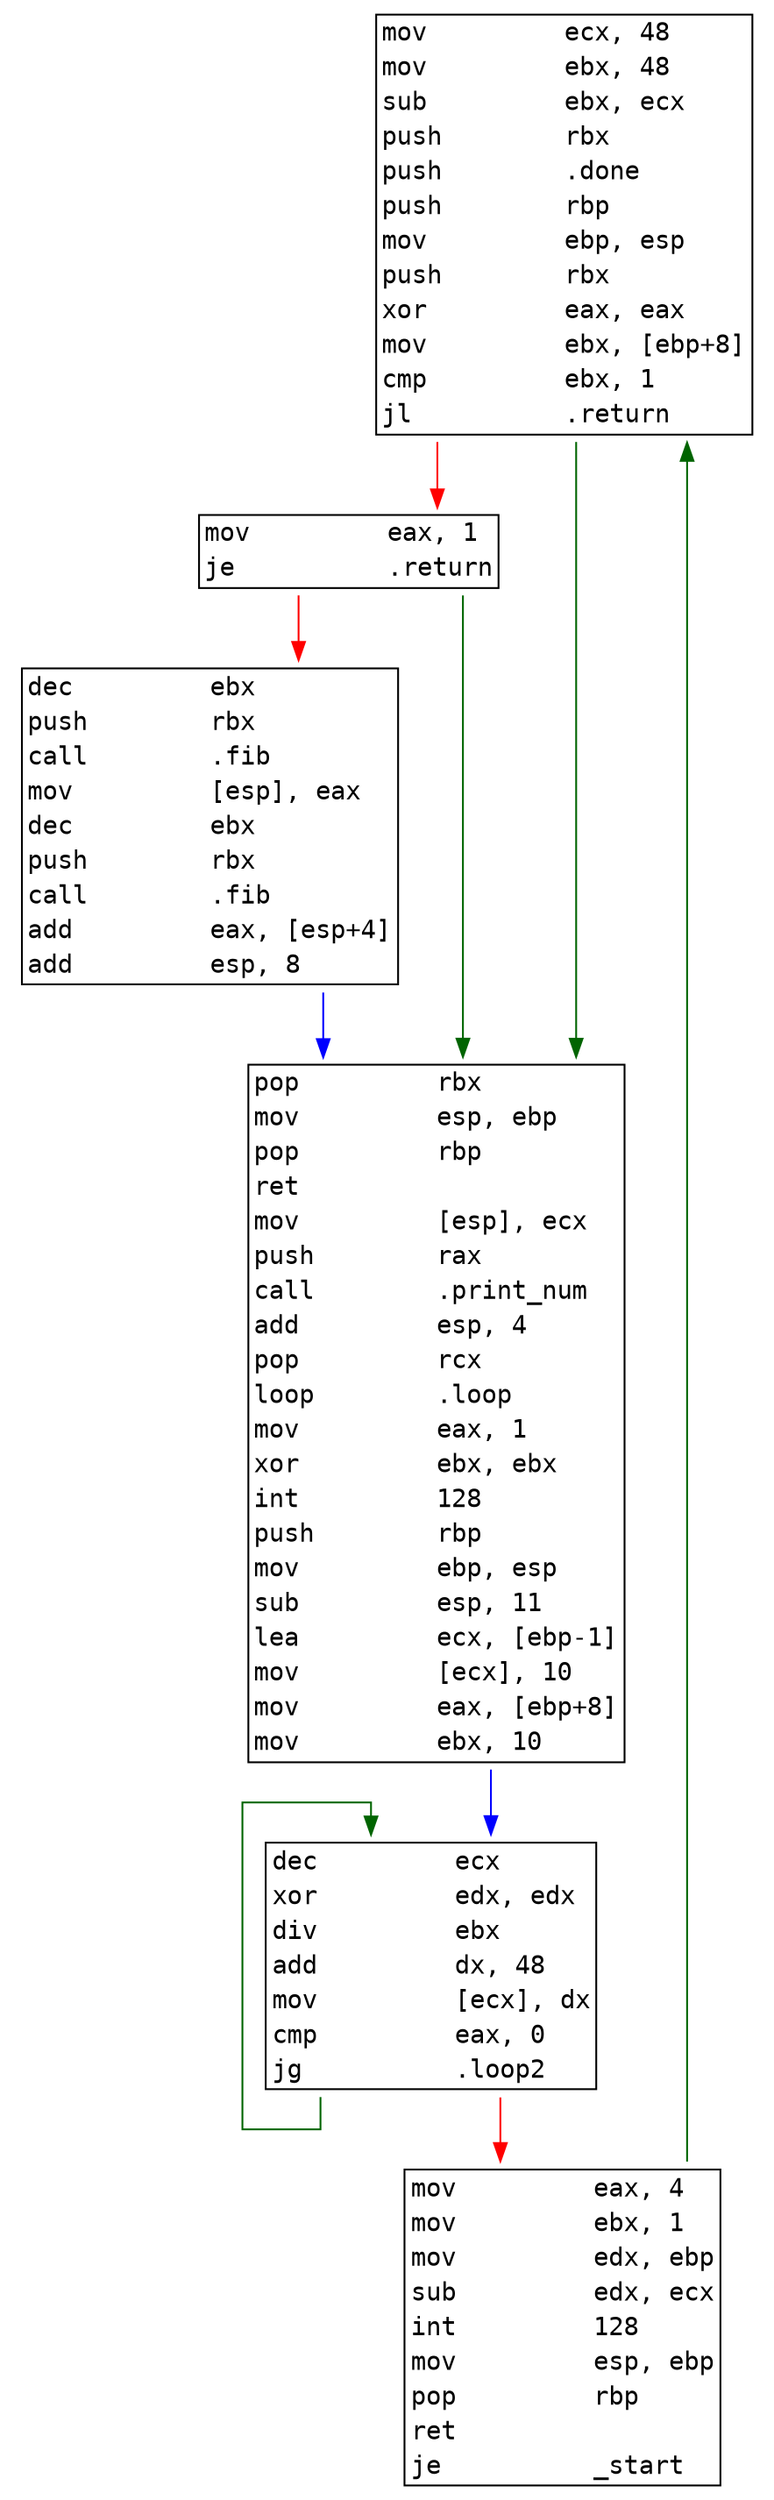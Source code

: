 digraph cfg {
	graph [splines=ortho]
	node [shape=plaintext fontname="monospace"]

	"0"[label=<<table border="1" cellborder="0" cellspacing="0"><tr PORT="p0"><td align="left"  width="100px">mov</td><td align="left">ecx, 48</td></tr><tr PORT="p1"><td align="left"  width="100px">mov</td><td align="left">ebx, 48</td></tr><tr PORT="p2"><td align="left"  width="100px">sub</td><td align="left">ebx, ecx</td></tr><tr PORT="p3"><td align="left"  width="100px">push</td><td align="left">rbx</td></tr><tr PORT="p4"><td align="left"  width="100px">push</td><td align="left">.done</td></tr><tr PORT="p5"><td align="left"  width="100px">push</td><td align="left">rbp</td></tr><tr PORT="p6"><td align="left"  width="100px">mov</td><td align="left">ebp, esp</td></tr><tr PORT="p7"><td align="left"  width="100px">push</td><td align="left">rbx</td></tr><tr PORT="p8"><td align="left"  width="100px">xor</td><td align="left">eax, eax</td></tr><tr PORT="p9"><td align="left"  width="100px">mov</td><td align="left">ebx, [ebp+8]</td></tr><tr PORT="p10"><td align="left"  width="100px">cmp</td><td align="left">ebx, 1</td></tr><tr PORT="p11"><td align="left"  width="100px">jl</td><td align="left">.return</td></tr></table>>]
	"1"[label=<<table border="1" cellborder="0" cellspacing="0"><tr PORT="p0"><td align="left"  width="100px">mov</td><td align="left">eax, 1</td></tr><tr PORT="p1"><td align="left"  width="100px">je</td><td align="left">.return</td></tr></table>>]
	"2"[label=<<table border="1" cellborder="0" cellspacing="0"><tr PORT="p0"><td align="left"  width="100px">dec</td><td align="left">ebx</td></tr><tr PORT="p1"><td align="left"  width="100px">push</td><td align="left">rbx</td></tr><tr PORT="p2"><td align="left"  width="100px">call</td><td align="left">.fib</td></tr><tr PORT="p3"><td align="left"  width="100px">mov</td><td align="left">[esp], eax</td></tr><tr PORT="p4"><td align="left"  width="100px">dec</td><td align="left">ebx</td></tr><tr PORT="p5"><td align="left"  width="100px">push</td><td align="left">rbx</td></tr><tr PORT="p6"><td align="left"  width="100px">call</td><td align="left">.fib</td></tr><tr PORT="p7"><td align="left"  width="100px">add</td><td align="left">eax, [esp+4]</td></tr><tr PORT="p8"><td align="left"  width="100px">add</td><td align="left">esp, 8</td></tr></table>>]
	"3"[label=<<table border="1" cellborder="0" cellspacing="0"><tr PORT="p0"><td align="left"  width="100px">pop</td><td align="left">rbx</td></tr><tr PORT="p1"><td align="left"  width="100px">mov</td><td align="left">esp, ebp</td></tr><tr PORT="p2"><td align="left"  width="100px">pop</td><td align="left">rbp</td></tr><tr PORT="p3"><td align="left"  width="100px">ret</td><td align="left"></td></tr><tr PORT="p4"><td align="left"  width="100px">mov</td><td align="left">[esp], ecx</td></tr><tr PORT="p5"><td align="left"  width="100px">push</td><td align="left">rax</td></tr><tr PORT="p6"><td align="left"  width="100px">call</td><td align="left">.print_num</td></tr><tr PORT="p7"><td align="left"  width="100px">add</td><td align="left">esp, 4</td></tr><tr PORT="p8"><td align="left"  width="100px">pop</td><td align="left">rcx</td></tr><tr PORT="p9"><td align="left"  width="100px">loop</td><td align="left">.loop</td></tr><tr PORT="p10"><td align="left"  width="100px">mov</td><td align="left">eax, 1</td></tr><tr PORT="p11"><td align="left"  width="100px">xor</td><td align="left">ebx, ebx</td></tr><tr PORT="p12"><td align="left"  width="100px">int</td><td align="left">128</td></tr><tr PORT="p13"><td align="left"  width="100px">push</td><td align="left">rbp</td></tr><tr PORT="p14"><td align="left"  width="100px">mov</td><td align="left">ebp, esp</td></tr><tr PORT="p15"><td align="left"  width="100px">sub</td><td align="left">esp, 11</td></tr><tr PORT="p16"><td align="left"  width="100px">lea</td><td align="left">ecx, [ebp-1]</td></tr><tr PORT="p17"><td align="left"  width="100px">mov</td><td align="left">[ecx], 10</td></tr><tr PORT="p18"><td align="left"  width="100px">mov</td><td align="left">eax, [ebp+8]</td></tr><tr PORT="p19"><td align="left"  width="100px">mov</td><td align="left">ebx, 10</td></tr></table>>]
	"4"[label=<<table border="1" cellborder="0" cellspacing="0"><tr PORT="p0"><td align="left"  width="100px">dec</td><td align="left">ecx</td></tr><tr PORT="p1"><td align="left"  width="100px">xor</td><td align="left">edx, edx</td></tr><tr PORT="p2"><td align="left"  width="100px">div</td><td align="left">ebx</td></tr><tr PORT="p3"><td align="left"  width="100px">add</td><td align="left">dx, 48</td></tr><tr PORT="p4"><td align="left"  width="100px">mov</td><td align="left">[ecx], dx</td></tr><tr PORT="p5"><td align="left"  width="100px">cmp</td><td align="left">eax, 0</td></tr><tr PORT="p6"><td align="left"  width="100px">jg</td><td align="left">.loop2</td></tr></table>>]
	"5"[label=<<table border="1" cellborder="0" cellspacing="0"><tr PORT="p0"><td align="left"  width="100px">mov</td><td align="left">eax, 4</td></tr><tr PORT="p1"><td align="left"  width="100px">mov</td><td align="left">ebx, 1</td></tr><tr PORT="p2"><td align="left"  width="100px">mov</td><td align="left">edx, ebp</td></tr><tr PORT="p3"><td align="left"  width="100px">sub</td><td align="left">edx, ecx</td></tr><tr PORT="p4"><td align="left"  width="100px">int</td><td align="left">128</td></tr><tr PORT="p5"><td align="left"  width="100px">mov</td><td align="left">esp, ebp</td></tr><tr PORT="p6"><td align="left"  width="100px">pop</td><td align="left">rbp</td></tr><tr PORT="p7"><td align="left"  width="100px">ret</td><td align="left"></td></tr><tr PORT="p8"><td align="left"  width="100px">je</td><td align="left">_start</td></tr></table>>]

	"0":p11:s -> "3":p0:n [color="darkgreen"]
	"0":s -> "1":n [color="red"]
	"1":p1:s -> "3":p0:n [color="darkgreen"]
	"1":s -> "2":n [color="red"]
	"2":s -> "3":n [color="blue"]
	"3":s -> "4":n [color="blue"]
	"4":p6:s -> "4":p0:n [color="darkgreen"dir=back]
	"4":s -> "5":n [color="red"]
	"5":p8:s -> "0":p0:n [color="darkgreen"]
}
